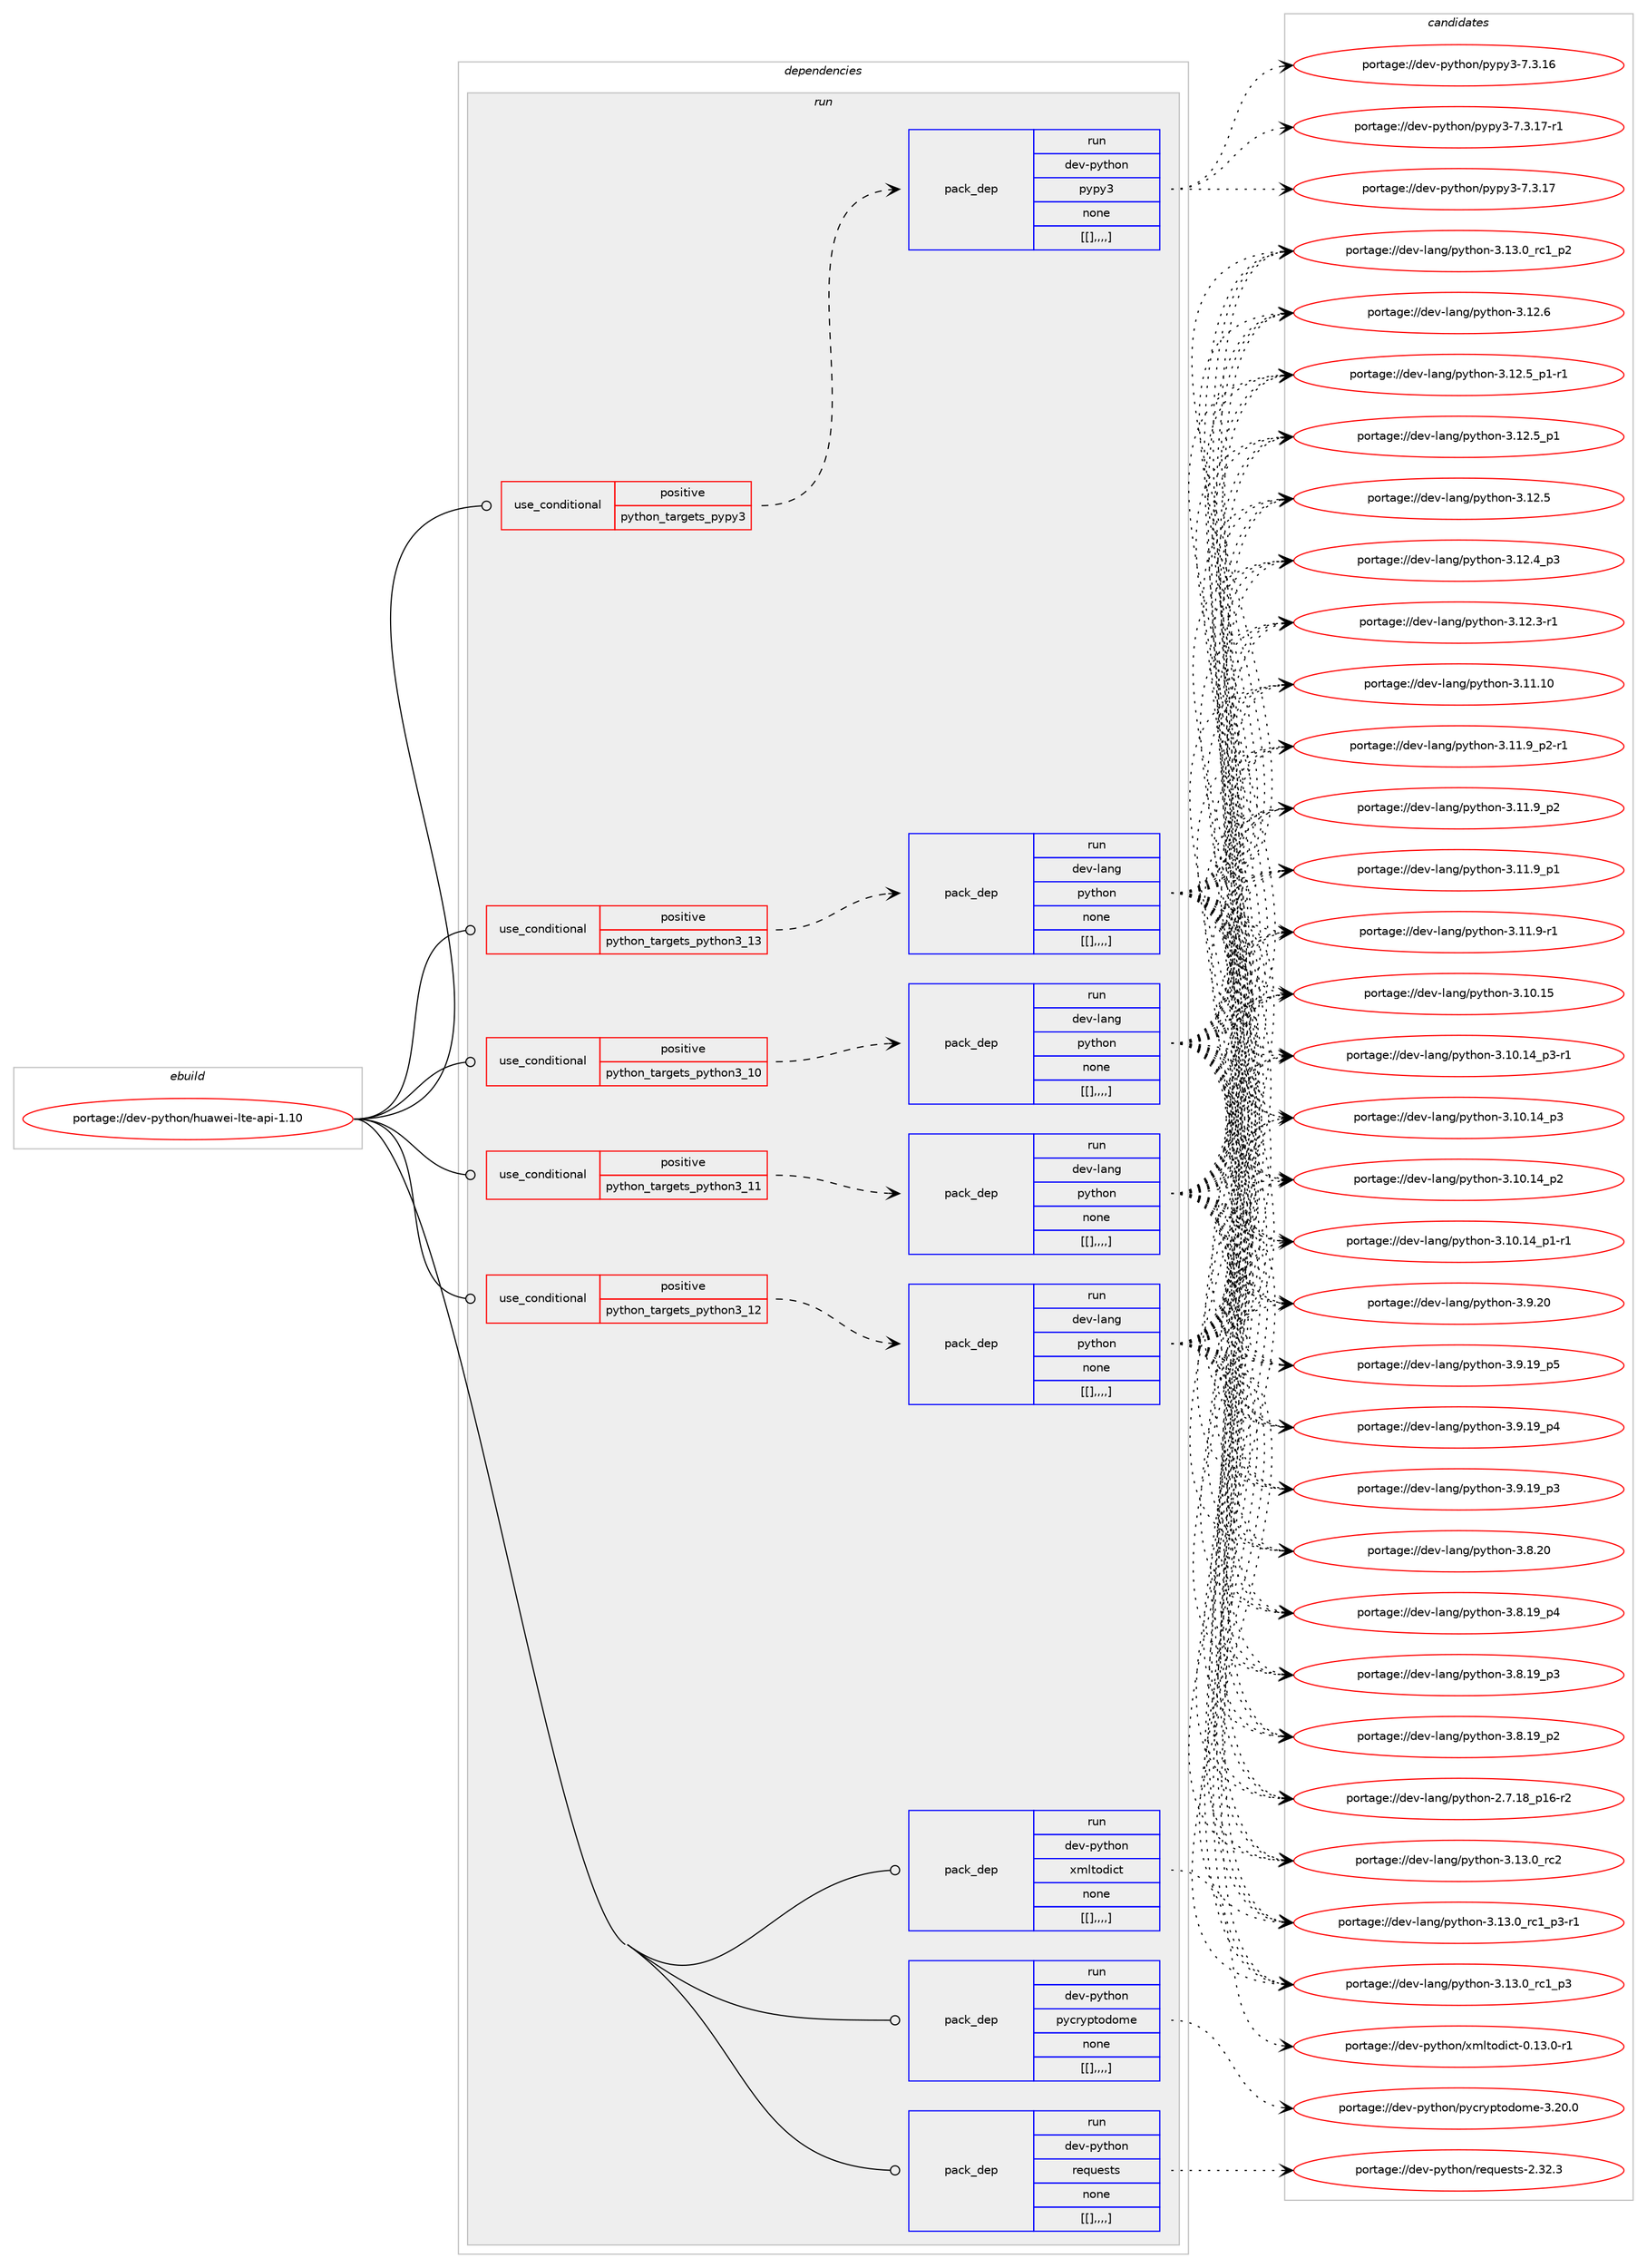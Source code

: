 digraph prolog {

# *************
# Graph options
# *************

newrank=true;
concentrate=true;
compound=true;
graph [rankdir=LR,fontname=Helvetica,fontsize=10,ranksep=1.5];#, ranksep=2.5, nodesep=0.2];
edge  [arrowhead=vee];
node  [fontname=Helvetica,fontsize=10];

# **********
# The ebuild
# **********

subgraph cluster_leftcol {
color=gray;
label=<<i>ebuild</i>>;
id [label="portage://dev-python/huawei-lte-api-1.10", color=red, width=4, href="../dev-python/huawei-lte-api-1.10.svg"];
}

# ****************
# The dependencies
# ****************

subgraph cluster_midcol {
color=gray;
label=<<i>dependencies</i>>;
subgraph cluster_compile {
fillcolor="#eeeeee";
style=filled;
label=<<i>compile</i>>;
}
subgraph cluster_compileandrun {
fillcolor="#eeeeee";
style=filled;
label=<<i>compile and run</i>>;
}
subgraph cluster_run {
fillcolor="#eeeeee";
style=filled;
label=<<i>run</i>>;
subgraph cond33991 {
dependency148788 [label=<<TABLE BORDER="0" CELLBORDER="1" CELLSPACING="0" CELLPADDING="4"><TR><TD ROWSPAN="3" CELLPADDING="10">use_conditional</TD></TR><TR><TD>positive</TD></TR><TR><TD>python_targets_pypy3</TD></TR></TABLE>>, shape=none, color=red];
subgraph pack113579 {
dependency148789 [label=<<TABLE BORDER="0" CELLBORDER="1" CELLSPACING="0" CELLPADDING="4" WIDTH="220"><TR><TD ROWSPAN="6" CELLPADDING="30">pack_dep</TD></TR><TR><TD WIDTH="110">run</TD></TR><TR><TD>dev-python</TD></TR><TR><TD>pypy3</TD></TR><TR><TD>none</TD></TR><TR><TD>[[],,,,]</TD></TR></TABLE>>, shape=none, color=blue];
}
dependency148788:e -> dependency148789:w [weight=20,style="dashed",arrowhead="vee"];
}
id:e -> dependency148788:w [weight=20,style="solid",arrowhead="odot"];
subgraph cond33992 {
dependency148790 [label=<<TABLE BORDER="0" CELLBORDER="1" CELLSPACING="0" CELLPADDING="4"><TR><TD ROWSPAN="3" CELLPADDING="10">use_conditional</TD></TR><TR><TD>positive</TD></TR><TR><TD>python_targets_python3_10</TD></TR></TABLE>>, shape=none, color=red];
subgraph pack113580 {
dependency148791 [label=<<TABLE BORDER="0" CELLBORDER="1" CELLSPACING="0" CELLPADDING="4" WIDTH="220"><TR><TD ROWSPAN="6" CELLPADDING="30">pack_dep</TD></TR><TR><TD WIDTH="110">run</TD></TR><TR><TD>dev-lang</TD></TR><TR><TD>python</TD></TR><TR><TD>none</TD></TR><TR><TD>[[],,,,]</TD></TR></TABLE>>, shape=none, color=blue];
}
dependency148790:e -> dependency148791:w [weight=20,style="dashed",arrowhead="vee"];
}
id:e -> dependency148790:w [weight=20,style="solid",arrowhead="odot"];
subgraph cond33993 {
dependency148792 [label=<<TABLE BORDER="0" CELLBORDER="1" CELLSPACING="0" CELLPADDING="4"><TR><TD ROWSPAN="3" CELLPADDING="10">use_conditional</TD></TR><TR><TD>positive</TD></TR><TR><TD>python_targets_python3_11</TD></TR></TABLE>>, shape=none, color=red];
subgraph pack113581 {
dependency148793 [label=<<TABLE BORDER="0" CELLBORDER="1" CELLSPACING="0" CELLPADDING="4" WIDTH="220"><TR><TD ROWSPAN="6" CELLPADDING="30">pack_dep</TD></TR><TR><TD WIDTH="110">run</TD></TR><TR><TD>dev-lang</TD></TR><TR><TD>python</TD></TR><TR><TD>none</TD></TR><TR><TD>[[],,,,]</TD></TR></TABLE>>, shape=none, color=blue];
}
dependency148792:e -> dependency148793:w [weight=20,style="dashed",arrowhead="vee"];
}
id:e -> dependency148792:w [weight=20,style="solid",arrowhead="odot"];
subgraph cond33994 {
dependency148794 [label=<<TABLE BORDER="0" CELLBORDER="1" CELLSPACING="0" CELLPADDING="4"><TR><TD ROWSPAN="3" CELLPADDING="10">use_conditional</TD></TR><TR><TD>positive</TD></TR><TR><TD>python_targets_python3_12</TD></TR></TABLE>>, shape=none, color=red];
subgraph pack113582 {
dependency148795 [label=<<TABLE BORDER="0" CELLBORDER="1" CELLSPACING="0" CELLPADDING="4" WIDTH="220"><TR><TD ROWSPAN="6" CELLPADDING="30">pack_dep</TD></TR><TR><TD WIDTH="110">run</TD></TR><TR><TD>dev-lang</TD></TR><TR><TD>python</TD></TR><TR><TD>none</TD></TR><TR><TD>[[],,,,]</TD></TR></TABLE>>, shape=none, color=blue];
}
dependency148794:e -> dependency148795:w [weight=20,style="dashed",arrowhead="vee"];
}
id:e -> dependency148794:w [weight=20,style="solid",arrowhead="odot"];
subgraph cond33995 {
dependency148796 [label=<<TABLE BORDER="0" CELLBORDER="1" CELLSPACING="0" CELLPADDING="4"><TR><TD ROWSPAN="3" CELLPADDING="10">use_conditional</TD></TR><TR><TD>positive</TD></TR><TR><TD>python_targets_python3_13</TD></TR></TABLE>>, shape=none, color=red];
subgraph pack113583 {
dependency148797 [label=<<TABLE BORDER="0" CELLBORDER="1" CELLSPACING="0" CELLPADDING="4" WIDTH="220"><TR><TD ROWSPAN="6" CELLPADDING="30">pack_dep</TD></TR><TR><TD WIDTH="110">run</TD></TR><TR><TD>dev-lang</TD></TR><TR><TD>python</TD></TR><TR><TD>none</TD></TR><TR><TD>[[],,,,]</TD></TR></TABLE>>, shape=none, color=blue];
}
dependency148796:e -> dependency148797:w [weight=20,style="dashed",arrowhead="vee"];
}
id:e -> dependency148796:w [weight=20,style="solid",arrowhead="odot"];
subgraph pack113584 {
dependency148798 [label=<<TABLE BORDER="0" CELLBORDER="1" CELLSPACING="0" CELLPADDING="4" WIDTH="220"><TR><TD ROWSPAN="6" CELLPADDING="30">pack_dep</TD></TR><TR><TD WIDTH="110">run</TD></TR><TR><TD>dev-python</TD></TR><TR><TD>pycryptodome</TD></TR><TR><TD>none</TD></TR><TR><TD>[[],,,,]</TD></TR></TABLE>>, shape=none, color=blue];
}
id:e -> dependency148798:w [weight=20,style="solid",arrowhead="odot"];
subgraph pack113585 {
dependency148799 [label=<<TABLE BORDER="0" CELLBORDER="1" CELLSPACING="0" CELLPADDING="4" WIDTH="220"><TR><TD ROWSPAN="6" CELLPADDING="30">pack_dep</TD></TR><TR><TD WIDTH="110">run</TD></TR><TR><TD>dev-python</TD></TR><TR><TD>requests</TD></TR><TR><TD>none</TD></TR><TR><TD>[[],,,,]</TD></TR></TABLE>>, shape=none, color=blue];
}
id:e -> dependency148799:w [weight=20,style="solid",arrowhead="odot"];
subgraph pack113586 {
dependency148800 [label=<<TABLE BORDER="0" CELLBORDER="1" CELLSPACING="0" CELLPADDING="4" WIDTH="220"><TR><TD ROWSPAN="6" CELLPADDING="30">pack_dep</TD></TR><TR><TD WIDTH="110">run</TD></TR><TR><TD>dev-python</TD></TR><TR><TD>xmltodict</TD></TR><TR><TD>none</TD></TR><TR><TD>[[],,,,]</TD></TR></TABLE>>, shape=none, color=blue];
}
id:e -> dependency148800:w [weight=20,style="solid",arrowhead="odot"];
}
}

# **************
# The candidates
# **************

subgraph cluster_choices {
rank=same;
color=gray;
label=<<i>candidates</i>>;

subgraph choice113579 {
color=black;
nodesep=1;
choice100101118451121211161041111104711212111212151455546514649554511449 [label="portage://dev-python/pypy3-7.3.17-r1", color=red, width=4,href="../dev-python/pypy3-7.3.17-r1.svg"];
choice10010111845112121116104111110471121211121215145554651464955 [label="portage://dev-python/pypy3-7.3.17", color=red, width=4,href="../dev-python/pypy3-7.3.17.svg"];
choice10010111845112121116104111110471121211121215145554651464954 [label="portage://dev-python/pypy3-7.3.16", color=red, width=4,href="../dev-python/pypy3-7.3.16.svg"];
dependency148789:e -> choice100101118451121211161041111104711212111212151455546514649554511449:w [style=dotted,weight="100"];
dependency148789:e -> choice10010111845112121116104111110471121211121215145554651464955:w [style=dotted,weight="100"];
dependency148789:e -> choice10010111845112121116104111110471121211121215145554651464954:w [style=dotted,weight="100"];
}
subgraph choice113580 {
color=black;
nodesep=1;
choice10010111845108971101034711212111610411111045514649514648951149950 [label="portage://dev-lang/python-3.13.0_rc2", color=red, width=4,href="../dev-lang/python-3.13.0_rc2.svg"];
choice1001011184510897110103471121211161041111104551464951464895114994995112514511449 [label="portage://dev-lang/python-3.13.0_rc1_p3-r1", color=red, width=4,href="../dev-lang/python-3.13.0_rc1_p3-r1.svg"];
choice100101118451089711010347112121116104111110455146495146489511499499511251 [label="portage://dev-lang/python-3.13.0_rc1_p3", color=red, width=4,href="../dev-lang/python-3.13.0_rc1_p3.svg"];
choice100101118451089711010347112121116104111110455146495146489511499499511250 [label="portage://dev-lang/python-3.13.0_rc1_p2", color=red, width=4,href="../dev-lang/python-3.13.0_rc1_p2.svg"];
choice10010111845108971101034711212111610411111045514649504654 [label="portage://dev-lang/python-3.12.6", color=red, width=4,href="../dev-lang/python-3.12.6.svg"];
choice1001011184510897110103471121211161041111104551464950465395112494511449 [label="portage://dev-lang/python-3.12.5_p1-r1", color=red, width=4,href="../dev-lang/python-3.12.5_p1-r1.svg"];
choice100101118451089711010347112121116104111110455146495046539511249 [label="portage://dev-lang/python-3.12.5_p1", color=red, width=4,href="../dev-lang/python-3.12.5_p1.svg"];
choice10010111845108971101034711212111610411111045514649504653 [label="portage://dev-lang/python-3.12.5", color=red, width=4,href="../dev-lang/python-3.12.5.svg"];
choice100101118451089711010347112121116104111110455146495046529511251 [label="portage://dev-lang/python-3.12.4_p3", color=red, width=4,href="../dev-lang/python-3.12.4_p3.svg"];
choice100101118451089711010347112121116104111110455146495046514511449 [label="portage://dev-lang/python-3.12.3-r1", color=red, width=4,href="../dev-lang/python-3.12.3-r1.svg"];
choice1001011184510897110103471121211161041111104551464949464948 [label="portage://dev-lang/python-3.11.10", color=red, width=4,href="../dev-lang/python-3.11.10.svg"];
choice1001011184510897110103471121211161041111104551464949465795112504511449 [label="portage://dev-lang/python-3.11.9_p2-r1", color=red, width=4,href="../dev-lang/python-3.11.9_p2-r1.svg"];
choice100101118451089711010347112121116104111110455146494946579511250 [label="portage://dev-lang/python-3.11.9_p2", color=red, width=4,href="../dev-lang/python-3.11.9_p2.svg"];
choice100101118451089711010347112121116104111110455146494946579511249 [label="portage://dev-lang/python-3.11.9_p1", color=red, width=4,href="../dev-lang/python-3.11.9_p1.svg"];
choice100101118451089711010347112121116104111110455146494946574511449 [label="portage://dev-lang/python-3.11.9-r1", color=red, width=4,href="../dev-lang/python-3.11.9-r1.svg"];
choice1001011184510897110103471121211161041111104551464948464953 [label="portage://dev-lang/python-3.10.15", color=red, width=4,href="../dev-lang/python-3.10.15.svg"];
choice100101118451089711010347112121116104111110455146494846495295112514511449 [label="portage://dev-lang/python-3.10.14_p3-r1", color=red, width=4,href="../dev-lang/python-3.10.14_p3-r1.svg"];
choice10010111845108971101034711212111610411111045514649484649529511251 [label="portage://dev-lang/python-3.10.14_p3", color=red, width=4,href="../dev-lang/python-3.10.14_p3.svg"];
choice10010111845108971101034711212111610411111045514649484649529511250 [label="portage://dev-lang/python-3.10.14_p2", color=red, width=4,href="../dev-lang/python-3.10.14_p2.svg"];
choice100101118451089711010347112121116104111110455146494846495295112494511449 [label="portage://dev-lang/python-3.10.14_p1-r1", color=red, width=4,href="../dev-lang/python-3.10.14_p1-r1.svg"];
choice10010111845108971101034711212111610411111045514657465048 [label="portage://dev-lang/python-3.9.20", color=red, width=4,href="../dev-lang/python-3.9.20.svg"];
choice100101118451089711010347112121116104111110455146574649579511253 [label="portage://dev-lang/python-3.9.19_p5", color=red, width=4,href="../dev-lang/python-3.9.19_p5.svg"];
choice100101118451089711010347112121116104111110455146574649579511252 [label="portage://dev-lang/python-3.9.19_p4", color=red, width=4,href="../dev-lang/python-3.9.19_p4.svg"];
choice100101118451089711010347112121116104111110455146574649579511251 [label="portage://dev-lang/python-3.9.19_p3", color=red, width=4,href="../dev-lang/python-3.9.19_p3.svg"];
choice10010111845108971101034711212111610411111045514656465048 [label="portage://dev-lang/python-3.8.20", color=red, width=4,href="../dev-lang/python-3.8.20.svg"];
choice100101118451089711010347112121116104111110455146564649579511252 [label="portage://dev-lang/python-3.8.19_p4", color=red, width=4,href="../dev-lang/python-3.8.19_p4.svg"];
choice100101118451089711010347112121116104111110455146564649579511251 [label="portage://dev-lang/python-3.8.19_p3", color=red, width=4,href="../dev-lang/python-3.8.19_p3.svg"];
choice100101118451089711010347112121116104111110455146564649579511250 [label="portage://dev-lang/python-3.8.19_p2", color=red, width=4,href="../dev-lang/python-3.8.19_p2.svg"];
choice100101118451089711010347112121116104111110455046554649569511249544511450 [label="portage://dev-lang/python-2.7.18_p16-r2", color=red, width=4,href="../dev-lang/python-2.7.18_p16-r2.svg"];
dependency148791:e -> choice10010111845108971101034711212111610411111045514649514648951149950:w [style=dotted,weight="100"];
dependency148791:e -> choice1001011184510897110103471121211161041111104551464951464895114994995112514511449:w [style=dotted,weight="100"];
dependency148791:e -> choice100101118451089711010347112121116104111110455146495146489511499499511251:w [style=dotted,weight="100"];
dependency148791:e -> choice100101118451089711010347112121116104111110455146495146489511499499511250:w [style=dotted,weight="100"];
dependency148791:e -> choice10010111845108971101034711212111610411111045514649504654:w [style=dotted,weight="100"];
dependency148791:e -> choice1001011184510897110103471121211161041111104551464950465395112494511449:w [style=dotted,weight="100"];
dependency148791:e -> choice100101118451089711010347112121116104111110455146495046539511249:w [style=dotted,weight="100"];
dependency148791:e -> choice10010111845108971101034711212111610411111045514649504653:w [style=dotted,weight="100"];
dependency148791:e -> choice100101118451089711010347112121116104111110455146495046529511251:w [style=dotted,weight="100"];
dependency148791:e -> choice100101118451089711010347112121116104111110455146495046514511449:w [style=dotted,weight="100"];
dependency148791:e -> choice1001011184510897110103471121211161041111104551464949464948:w [style=dotted,weight="100"];
dependency148791:e -> choice1001011184510897110103471121211161041111104551464949465795112504511449:w [style=dotted,weight="100"];
dependency148791:e -> choice100101118451089711010347112121116104111110455146494946579511250:w [style=dotted,weight="100"];
dependency148791:e -> choice100101118451089711010347112121116104111110455146494946579511249:w [style=dotted,weight="100"];
dependency148791:e -> choice100101118451089711010347112121116104111110455146494946574511449:w [style=dotted,weight="100"];
dependency148791:e -> choice1001011184510897110103471121211161041111104551464948464953:w [style=dotted,weight="100"];
dependency148791:e -> choice100101118451089711010347112121116104111110455146494846495295112514511449:w [style=dotted,weight="100"];
dependency148791:e -> choice10010111845108971101034711212111610411111045514649484649529511251:w [style=dotted,weight="100"];
dependency148791:e -> choice10010111845108971101034711212111610411111045514649484649529511250:w [style=dotted,weight="100"];
dependency148791:e -> choice100101118451089711010347112121116104111110455146494846495295112494511449:w [style=dotted,weight="100"];
dependency148791:e -> choice10010111845108971101034711212111610411111045514657465048:w [style=dotted,weight="100"];
dependency148791:e -> choice100101118451089711010347112121116104111110455146574649579511253:w [style=dotted,weight="100"];
dependency148791:e -> choice100101118451089711010347112121116104111110455146574649579511252:w [style=dotted,weight="100"];
dependency148791:e -> choice100101118451089711010347112121116104111110455146574649579511251:w [style=dotted,weight="100"];
dependency148791:e -> choice10010111845108971101034711212111610411111045514656465048:w [style=dotted,weight="100"];
dependency148791:e -> choice100101118451089711010347112121116104111110455146564649579511252:w [style=dotted,weight="100"];
dependency148791:e -> choice100101118451089711010347112121116104111110455146564649579511251:w [style=dotted,weight="100"];
dependency148791:e -> choice100101118451089711010347112121116104111110455146564649579511250:w [style=dotted,weight="100"];
dependency148791:e -> choice100101118451089711010347112121116104111110455046554649569511249544511450:w [style=dotted,weight="100"];
}
subgraph choice113581 {
color=black;
nodesep=1;
choice10010111845108971101034711212111610411111045514649514648951149950 [label="portage://dev-lang/python-3.13.0_rc2", color=red, width=4,href="../dev-lang/python-3.13.0_rc2.svg"];
choice1001011184510897110103471121211161041111104551464951464895114994995112514511449 [label="portage://dev-lang/python-3.13.0_rc1_p3-r1", color=red, width=4,href="../dev-lang/python-3.13.0_rc1_p3-r1.svg"];
choice100101118451089711010347112121116104111110455146495146489511499499511251 [label="portage://dev-lang/python-3.13.0_rc1_p3", color=red, width=4,href="../dev-lang/python-3.13.0_rc1_p3.svg"];
choice100101118451089711010347112121116104111110455146495146489511499499511250 [label="portage://dev-lang/python-3.13.0_rc1_p2", color=red, width=4,href="../dev-lang/python-3.13.0_rc1_p2.svg"];
choice10010111845108971101034711212111610411111045514649504654 [label="portage://dev-lang/python-3.12.6", color=red, width=4,href="../dev-lang/python-3.12.6.svg"];
choice1001011184510897110103471121211161041111104551464950465395112494511449 [label="portage://dev-lang/python-3.12.5_p1-r1", color=red, width=4,href="../dev-lang/python-3.12.5_p1-r1.svg"];
choice100101118451089711010347112121116104111110455146495046539511249 [label="portage://dev-lang/python-3.12.5_p1", color=red, width=4,href="../dev-lang/python-3.12.5_p1.svg"];
choice10010111845108971101034711212111610411111045514649504653 [label="portage://dev-lang/python-3.12.5", color=red, width=4,href="../dev-lang/python-3.12.5.svg"];
choice100101118451089711010347112121116104111110455146495046529511251 [label="portage://dev-lang/python-3.12.4_p3", color=red, width=4,href="../dev-lang/python-3.12.4_p3.svg"];
choice100101118451089711010347112121116104111110455146495046514511449 [label="portage://dev-lang/python-3.12.3-r1", color=red, width=4,href="../dev-lang/python-3.12.3-r1.svg"];
choice1001011184510897110103471121211161041111104551464949464948 [label="portage://dev-lang/python-3.11.10", color=red, width=4,href="../dev-lang/python-3.11.10.svg"];
choice1001011184510897110103471121211161041111104551464949465795112504511449 [label="portage://dev-lang/python-3.11.9_p2-r1", color=red, width=4,href="../dev-lang/python-3.11.9_p2-r1.svg"];
choice100101118451089711010347112121116104111110455146494946579511250 [label="portage://dev-lang/python-3.11.9_p2", color=red, width=4,href="../dev-lang/python-3.11.9_p2.svg"];
choice100101118451089711010347112121116104111110455146494946579511249 [label="portage://dev-lang/python-3.11.9_p1", color=red, width=4,href="../dev-lang/python-3.11.9_p1.svg"];
choice100101118451089711010347112121116104111110455146494946574511449 [label="portage://dev-lang/python-3.11.9-r1", color=red, width=4,href="../dev-lang/python-3.11.9-r1.svg"];
choice1001011184510897110103471121211161041111104551464948464953 [label="portage://dev-lang/python-3.10.15", color=red, width=4,href="../dev-lang/python-3.10.15.svg"];
choice100101118451089711010347112121116104111110455146494846495295112514511449 [label="portage://dev-lang/python-3.10.14_p3-r1", color=red, width=4,href="../dev-lang/python-3.10.14_p3-r1.svg"];
choice10010111845108971101034711212111610411111045514649484649529511251 [label="portage://dev-lang/python-3.10.14_p3", color=red, width=4,href="../dev-lang/python-3.10.14_p3.svg"];
choice10010111845108971101034711212111610411111045514649484649529511250 [label="portage://dev-lang/python-3.10.14_p2", color=red, width=4,href="../dev-lang/python-3.10.14_p2.svg"];
choice100101118451089711010347112121116104111110455146494846495295112494511449 [label="portage://dev-lang/python-3.10.14_p1-r1", color=red, width=4,href="../dev-lang/python-3.10.14_p1-r1.svg"];
choice10010111845108971101034711212111610411111045514657465048 [label="portage://dev-lang/python-3.9.20", color=red, width=4,href="../dev-lang/python-3.9.20.svg"];
choice100101118451089711010347112121116104111110455146574649579511253 [label="portage://dev-lang/python-3.9.19_p5", color=red, width=4,href="../dev-lang/python-3.9.19_p5.svg"];
choice100101118451089711010347112121116104111110455146574649579511252 [label="portage://dev-lang/python-3.9.19_p4", color=red, width=4,href="../dev-lang/python-3.9.19_p4.svg"];
choice100101118451089711010347112121116104111110455146574649579511251 [label="portage://dev-lang/python-3.9.19_p3", color=red, width=4,href="../dev-lang/python-3.9.19_p3.svg"];
choice10010111845108971101034711212111610411111045514656465048 [label="portage://dev-lang/python-3.8.20", color=red, width=4,href="../dev-lang/python-3.8.20.svg"];
choice100101118451089711010347112121116104111110455146564649579511252 [label="portage://dev-lang/python-3.8.19_p4", color=red, width=4,href="../dev-lang/python-3.8.19_p4.svg"];
choice100101118451089711010347112121116104111110455146564649579511251 [label="portage://dev-lang/python-3.8.19_p3", color=red, width=4,href="../dev-lang/python-3.8.19_p3.svg"];
choice100101118451089711010347112121116104111110455146564649579511250 [label="portage://dev-lang/python-3.8.19_p2", color=red, width=4,href="../dev-lang/python-3.8.19_p2.svg"];
choice100101118451089711010347112121116104111110455046554649569511249544511450 [label="portage://dev-lang/python-2.7.18_p16-r2", color=red, width=4,href="../dev-lang/python-2.7.18_p16-r2.svg"];
dependency148793:e -> choice10010111845108971101034711212111610411111045514649514648951149950:w [style=dotted,weight="100"];
dependency148793:e -> choice1001011184510897110103471121211161041111104551464951464895114994995112514511449:w [style=dotted,weight="100"];
dependency148793:e -> choice100101118451089711010347112121116104111110455146495146489511499499511251:w [style=dotted,weight="100"];
dependency148793:e -> choice100101118451089711010347112121116104111110455146495146489511499499511250:w [style=dotted,weight="100"];
dependency148793:e -> choice10010111845108971101034711212111610411111045514649504654:w [style=dotted,weight="100"];
dependency148793:e -> choice1001011184510897110103471121211161041111104551464950465395112494511449:w [style=dotted,weight="100"];
dependency148793:e -> choice100101118451089711010347112121116104111110455146495046539511249:w [style=dotted,weight="100"];
dependency148793:e -> choice10010111845108971101034711212111610411111045514649504653:w [style=dotted,weight="100"];
dependency148793:e -> choice100101118451089711010347112121116104111110455146495046529511251:w [style=dotted,weight="100"];
dependency148793:e -> choice100101118451089711010347112121116104111110455146495046514511449:w [style=dotted,weight="100"];
dependency148793:e -> choice1001011184510897110103471121211161041111104551464949464948:w [style=dotted,weight="100"];
dependency148793:e -> choice1001011184510897110103471121211161041111104551464949465795112504511449:w [style=dotted,weight="100"];
dependency148793:e -> choice100101118451089711010347112121116104111110455146494946579511250:w [style=dotted,weight="100"];
dependency148793:e -> choice100101118451089711010347112121116104111110455146494946579511249:w [style=dotted,weight="100"];
dependency148793:e -> choice100101118451089711010347112121116104111110455146494946574511449:w [style=dotted,weight="100"];
dependency148793:e -> choice1001011184510897110103471121211161041111104551464948464953:w [style=dotted,weight="100"];
dependency148793:e -> choice100101118451089711010347112121116104111110455146494846495295112514511449:w [style=dotted,weight="100"];
dependency148793:e -> choice10010111845108971101034711212111610411111045514649484649529511251:w [style=dotted,weight="100"];
dependency148793:e -> choice10010111845108971101034711212111610411111045514649484649529511250:w [style=dotted,weight="100"];
dependency148793:e -> choice100101118451089711010347112121116104111110455146494846495295112494511449:w [style=dotted,weight="100"];
dependency148793:e -> choice10010111845108971101034711212111610411111045514657465048:w [style=dotted,weight="100"];
dependency148793:e -> choice100101118451089711010347112121116104111110455146574649579511253:w [style=dotted,weight="100"];
dependency148793:e -> choice100101118451089711010347112121116104111110455146574649579511252:w [style=dotted,weight="100"];
dependency148793:e -> choice100101118451089711010347112121116104111110455146574649579511251:w [style=dotted,weight="100"];
dependency148793:e -> choice10010111845108971101034711212111610411111045514656465048:w [style=dotted,weight="100"];
dependency148793:e -> choice100101118451089711010347112121116104111110455146564649579511252:w [style=dotted,weight="100"];
dependency148793:e -> choice100101118451089711010347112121116104111110455146564649579511251:w [style=dotted,weight="100"];
dependency148793:e -> choice100101118451089711010347112121116104111110455146564649579511250:w [style=dotted,weight="100"];
dependency148793:e -> choice100101118451089711010347112121116104111110455046554649569511249544511450:w [style=dotted,weight="100"];
}
subgraph choice113582 {
color=black;
nodesep=1;
choice10010111845108971101034711212111610411111045514649514648951149950 [label="portage://dev-lang/python-3.13.0_rc2", color=red, width=4,href="../dev-lang/python-3.13.0_rc2.svg"];
choice1001011184510897110103471121211161041111104551464951464895114994995112514511449 [label="portage://dev-lang/python-3.13.0_rc1_p3-r1", color=red, width=4,href="../dev-lang/python-3.13.0_rc1_p3-r1.svg"];
choice100101118451089711010347112121116104111110455146495146489511499499511251 [label="portage://dev-lang/python-3.13.0_rc1_p3", color=red, width=4,href="../dev-lang/python-3.13.0_rc1_p3.svg"];
choice100101118451089711010347112121116104111110455146495146489511499499511250 [label="portage://dev-lang/python-3.13.0_rc1_p2", color=red, width=4,href="../dev-lang/python-3.13.0_rc1_p2.svg"];
choice10010111845108971101034711212111610411111045514649504654 [label="portage://dev-lang/python-3.12.6", color=red, width=4,href="../dev-lang/python-3.12.6.svg"];
choice1001011184510897110103471121211161041111104551464950465395112494511449 [label="portage://dev-lang/python-3.12.5_p1-r1", color=red, width=4,href="../dev-lang/python-3.12.5_p1-r1.svg"];
choice100101118451089711010347112121116104111110455146495046539511249 [label="portage://dev-lang/python-3.12.5_p1", color=red, width=4,href="../dev-lang/python-3.12.5_p1.svg"];
choice10010111845108971101034711212111610411111045514649504653 [label="portage://dev-lang/python-3.12.5", color=red, width=4,href="../dev-lang/python-3.12.5.svg"];
choice100101118451089711010347112121116104111110455146495046529511251 [label="portage://dev-lang/python-3.12.4_p3", color=red, width=4,href="../dev-lang/python-3.12.4_p3.svg"];
choice100101118451089711010347112121116104111110455146495046514511449 [label="portage://dev-lang/python-3.12.3-r1", color=red, width=4,href="../dev-lang/python-3.12.3-r1.svg"];
choice1001011184510897110103471121211161041111104551464949464948 [label="portage://dev-lang/python-3.11.10", color=red, width=4,href="../dev-lang/python-3.11.10.svg"];
choice1001011184510897110103471121211161041111104551464949465795112504511449 [label="portage://dev-lang/python-3.11.9_p2-r1", color=red, width=4,href="../dev-lang/python-3.11.9_p2-r1.svg"];
choice100101118451089711010347112121116104111110455146494946579511250 [label="portage://dev-lang/python-3.11.9_p2", color=red, width=4,href="../dev-lang/python-3.11.9_p2.svg"];
choice100101118451089711010347112121116104111110455146494946579511249 [label="portage://dev-lang/python-3.11.9_p1", color=red, width=4,href="../dev-lang/python-3.11.9_p1.svg"];
choice100101118451089711010347112121116104111110455146494946574511449 [label="portage://dev-lang/python-3.11.9-r1", color=red, width=4,href="../dev-lang/python-3.11.9-r1.svg"];
choice1001011184510897110103471121211161041111104551464948464953 [label="portage://dev-lang/python-3.10.15", color=red, width=4,href="../dev-lang/python-3.10.15.svg"];
choice100101118451089711010347112121116104111110455146494846495295112514511449 [label="portage://dev-lang/python-3.10.14_p3-r1", color=red, width=4,href="../dev-lang/python-3.10.14_p3-r1.svg"];
choice10010111845108971101034711212111610411111045514649484649529511251 [label="portage://dev-lang/python-3.10.14_p3", color=red, width=4,href="../dev-lang/python-3.10.14_p3.svg"];
choice10010111845108971101034711212111610411111045514649484649529511250 [label="portage://dev-lang/python-3.10.14_p2", color=red, width=4,href="../dev-lang/python-3.10.14_p2.svg"];
choice100101118451089711010347112121116104111110455146494846495295112494511449 [label="portage://dev-lang/python-3.10.14_p1-r1", color=red, width=4,href="../dev-lang/python-3.10.14_p1-r1.svg"];
choice10010111845108971101034711212111610411111045514657465048 [label="portage://dev-lang/python-3.9.20", color=red, width=4,href="../dev-lang/python-3.9.20.svg"];
choice100101118451089711010347112121116104111110455146574649579511253 [label="portage://dev-lang/python-3.9.19_p5", color=red, width=4,href="../dev-lang/python-3.9.19_p5.svg"];
choice100101118451089711010347112121116104111110455146574649579511252 [label="portage://dev-lang/python-3.9.19_p4", color=red, width=4,href="../dev-lang/python-3.9.19_p4.svg"];
choice100101118451089711010347112121116104111110455146574649579511251 [label="portage://dev-lang/python-3.9.19_p3", color=red, width=4,href="../dev-lang/python-3.9.19_p3.svg"];
choice10010111845108971101034711212111610411111045514656465048 [label="portage://dev-lang/python-3.8.20", color=red, width=4,href="../dev-lang/python-3.8.20.svg"];
choice100101118451089711010347112121116104111110455146564649579511252 [label="portage://dev-lang/python-3.8.19_p4", color=red, width=4,href="../dev-lang/python-3.8.19_p4.svg"];
choice100101118451089711010347112121116104111110455146564649579511251 [label="portage://dev-lang/python-3.8.19_p3", color=red, width=4,href="../dev-lang/python-3.8.19_p3.svg"];
choice100101118451089711010347112121116104111110455146564649579511250 [label="portage://dev-lang/python-3.8.19_p2", color=red, width=4,href="../dev-lang/python-3.8.19_p2.svg"];
choice100101118451089711010347112121116104111110455046554649569511249544511450 [label="portage://dev-lang/python-2.7.18_p16-r2", color=red, width=4,href="../dev-lang/python-2.7.18_p16-r2.svg"];
dependency148795:e -> choice10010111845108971101034711212111610411111045514649514648951149950:w [style=dotted,weight="100"];
dependency148795:e -> choice1001011184510897110103471121211161041111104551464951464895114994995112514511449:w [style=dotted,weight="100"];
dependency148795:e -> choice100101118451089711010347112121116104111110455146495146489511499499511251:w [style=dotted,weight="100"];
dependency148795:e -> choice100101118451089711010347112121116104111110455146495146489511499499511250:w [style=dotted,weight="100"];
dependency148795:e -> choice10010111845108971101034711212111610411111045514649504654:w [style=dotted,weight="100"];
dependency148795:e -> choice1001011184510897110103471121211161041111104551464950465395112494511449:w [style=dotted,weight="100"];
dependency148795:e -> choice100101118451089711010347112121116104111110455146495046539511249:w [style=dotted,weight="100"];
dependency148795:e -> choice10010111845108971101034711212111610411111045514649504653:w [style=dotted,weight="100"];
dependency148795:e -> choice100101118451089711010347112121116104111110455146495046529511251:w [style=dotted,weight="100"];
dependency148795:e -> choice100101118451089711010347112121116104111110455146495046514511449:w [style=dotted,weight="100"];
dependency148795:e -> choice1001011184510897110103471121211161041111104551464949464948:w [style=dotted,weight="100"];
dependency148795:e -> choice1001011184510897110103471121211161041111104551464949465795112504511449:w [style=dotted,weight="100"];
dependency148795:e -> choice100101118451089711010347112121116104111110455146494946579511250:w [style=dotted,weight="100"];
dependency148795:e -> choice100101118451089711010347112121116104111110455146494946579511249:w [style=dotted,weight="100"];
dependency148795:e -> choice100101118451089711010347112121116104111110455146494946574511449:w [style=dotted,weight="100"];
dependency148795:e -> choice1001011184510897110103471121211161041111104551464948464953:w [style=dotted,weight="100"];
dependency148795:e -> choice100101118451089711010347112121116104111110455146494846495295112514511449:w [style=dotted,weight="100"];
dependency148795:e -> choice10010111845108971101034711212111610411111045514649484649529511251:w [style=dotted,weight="100"];
dependency148795:e -> choice10010111845108971101034711212111610411111045514649484649529511250:w [style=dotted,weight="100"];
dependency148795:e -> choice100101118451089711010347112121116104111110455146494846495295112494511449:w [style=dotted,weight="100"];
dependency148795:e -> choice10010111845108971101034711212111610411111045514657465048:w [style=dotted,weight="100"];
dependency148795:e -> choice100101118451089711010347112121116104111110455146574649579511253:w [style=dotted,weight="100"];
dependency148795:e -> choice100101118451089711010347112121116104111110455146574649579511252:w [style=dotted,weight="100"];
dependency148795:e -> choice100101118451089711010347112121116104111110455146574649579511251:w [style=dotted,weight="100"];
dependency148795:e -> choice10010111845108971101034711212111610411111045514656465048:w [style=dotted,weight="100"];
dependency148795:e -> choice100101118451089711010347112121116104111110455146564649579511252:w [style=dotted,weight="100"];
dependency148795:e -> choice100101118451089711010347112121116104111110455146564649579511251:w [style=dotted,weight="100"];
dependency148795:e -> choice100101118451089711010347112121116104111110455146564649579511250:w [style=dotted,weight="100"];
dependency148795:e -> choice100101118451089711010347112121116104111110455046554649569511249544511450:w [style=dotted,weight="100"];
}
subgraph choice113583 {
color=black;
nodesep=1;
choice10010111845108971101034711212111610411111045514649514648951149950 [label="portage://dev-lang/python-3.13.0_rc2", color=red, width=4,href="../dev-lang/python-3.13.0_rc2.svg"];
choice1001011184510897110103471121211161041111104551464951464895114994995112514511449 [label="portage://dev-lang/python-3.13.0_rc1_p3-r1", color=red, width=4,href="../dev-lang/python-3.13.0_rc1_p3-r1.svg"];
choice100101118451089711010347112121116104111110455146495146489511499499511251 [label="portage://dev-lang/python-3.13.0_rc1_p3", color=red, width=4,href="../dev-lang/python-3.13.0_rc1_p3.svg"];
choice100101118451089711010347112121116104111110455146495146489511499499511250 [label="portage://dev-lang/python-3.13.0_rc1_p2", color=red, width=4,href="../dev-lang/python-3.13.0_rc1_p2.svg"];
choice10010111845108971101034711212111610411111045514649504654 [label="portage://dev-lang/python-3.12.6", color=red, width=4,href="../dev-lang/python-3.12.6.svg"];
choice1001011184510897110103471121211161041111104551464950465395112494511449 [label="portage://dev-lang/python-3.12.5_p1-r1", color=red, width=4,href="../dev-lang/python-3.12.5_p1-r1.svg"];
choice100101118451089711010347112121116104111110455146495046539511249 [label="portage://dev-lang/python-3.12.5_p1", color=red, width=4,href="../dev-lang/python-3.12.5_p1.svg"];
choice10010111845108971101034711212111610411111045514649504653 [label="portage://dev-lang/python-3.12.5", color=red, width=4,href="../dev-lang/python-3.12.5.svg"];
choice100101118451089711010347112121116104111110455146495046529511251 [label="portage://dev-lang/python-3.12.4_p3", color=red, width=4,href="../dev-lang/python-3.12.4_p3.svg"];
choice100101118451089711010347112121116104111110455146495046514511449 [label="portage://dev-lang/python-3.12.3-r1", color=red, width=4,href="../dev-lang/python-3.12.3-r1.svg"];
choice1001011184510897110103471121211161041111104551464949464948 [label="portage://dev-lang/python-3.11.10", color=red, width=4,href="../dev-lang/python-3.11.10.svg"];
choice1001011184510897110103471121211161041111104551464949465795112504511449 [label="portage://dev-lang/python-3.11.9_p2-r1", color=red, width=4,href="../dev-lang/python-3.11.9_p2-r1.svg"];
choice100101118451089711010347112121116104111110455146494946579511250 [label="portage://dev-lang/python-3.11.9_p2", color=red, width=4,href="../dev-lang/python-3.11.9_p2.svg"];
choice100101118451089711010347112121116104111110455146494946579511249 [label="portage://dev-lang/python-3.11.9_p1", color=red, width=4,href="../dev-lang/python-3.11.9_p1.svg"];
choice100101118451089711010347112121116104111110455146494946574511449 [label="portage://dev-lang/python-3.11.9-r1", color=red, width=4,href="../dev-lang/python-3.11.9-r1.svg"];
choice1001011184510897110103471121211161041111104551464948464953 [label="portage://dev-lang/python-3.10.15", color=red, width=4,href="../dev-lang/python-3.10.15.svg"];
choice100101118451089711010347112121116104111110455146494846495295112514511449 [label="portage://dev-lang/python-3.10.14_p3-r1", color=red, width=4,href="../dev-lang/python-3.10.14_p3-r1.svg"];
choice10010111845108971101034711212111610411111045514649484649529511251 [label="portage://dev-lang/python-3.10.14_p3", color=red, width=4,href="../dev-lang/python-3.10.14_p3.svg"];
choice10010111845108971101034711212111610411111045514649484649529511250 [label="portage://dev-lang/python-3.10.14_p2", color=red, width=4,href="../dev-lang/python-3.10.14_p2.svg"];
choice100101118451089711010347112121116104111110455146494846495295112494511449 [label="portage://dev-lang/python-3.10.14_p1-r1", color=red, width=4,href="../dev-lang/python-3.10.14_p1-r1.svg"];
choice10010111845108971101034711212111610411111045514657465048 [label="portage://dev-lang/python-3.9.20", color=red, width=4,href="../dev-lang/python-3.9.20.svg"];
choice100101118451089711010347112121116104111110455146574649579511253 [label="portage://dev-lang/python-3.9.19_p5", color=red, width=4,href="../dev-lang/python-3.9.19_p5.svg"];
choice100101118451089711010347112121116104111110455146574649579511252 [label="portage://dev-lang/python-3.9.19_p4", color=red, width=4,href="../dev-lang/python-3.9.19_p4.svg"];
choice100101118451089711010347112121116104111110455146574649579511251 [label="portage://dev-lang/python-3.9.19_p3", color=red, width=4,href="../dev-lang/python-3.9.19_p3.svg"];
choice10010111845108971101034711212111610411111045514656465048 [label="portage://dev-lang/python-3.8.20", color=red, width=4,href="../dev-lang/python-3.8.20.svg"];
choice100101118451089711010347112121116104111110455146564649579511252 [label="portage://dev-lang/python-3.8.19_p4", color=red, width=4,href="../dev-lang/python-3.8.19_p4.svg"];
choice100101118451089711010347112121116104111110455146564649579511251 [label="portage://dev-lang/python-3.8.19_p3", color=red, width=4,href="../dev-lang/python-3.8.19_p3.svg"];
choice100101118451089711010347112121116104111110455146564649579511250 [label="portage://dev-lang/python-3.8.19_p2", color=red, width=4,href="../dev-lang/python-3.8.19_p2.svg"];
choice100101118451089711010347112121116104111110455046554649569511249544511450 [label="portage://dev-lang/python-2.7.18_p16-r2", color=red, width=4,href="../dev-lang/python-2.7.18_p16-r2.svg"];
dependency148797:e -> choice10010111845108971101034711212111610411111045514649514648951149950:w [style=dotted,weight="100"];
dependency148797:e -> choice1001011184510897110103471121211161041111104551464951464895114994995112514511449:w [style=dotted,weight="100"];
dependency148797:e -> choice100101118451089711010347112121116104111110455146495146489511499499511251:w [style=dotted,weight="100"];
dependency148797:e -> choice100101118451089711010347112121116104111110455146495146489511499499511250:w [style=dotted,weight="100"];
dependency148797:e -> choice10010111845108971101034711212111610411111045514649504654:w [style=dotted,weight="100"];
dependency148797:e -> choice1001011184510897110103471121211161041111104551464950465395112494511449:w [style=dotted,weight="100"];
dependency148797:e -> choice100101118451089711010347112121116104111110455146495046539511249:w [style=dotted,weight="100"];
dependency148797:e -> choice10010111845108971101034711212111610411111045514649504653:w [style=dotted,weight="100"];
dependency148797:e -> choice100101118451089711010347112121116104111110455146495046529511251:w [style=dotted,weight="100"];
dependency148797:e -> choice100101118451089711010347112121116104111110455146495046514511449:w [style=dotted,weight="100"];
dependency148797:e -> choice1001011184510897110103471121211161041111104551464949464948:w [style=dotted,weight="100"];
dependency148797:e -> choice1001011184510897110103471121211161041111104551464949465795112504511449:w [style=dotted,weight="100"];
dependency148797:e -> choice100101118451089711010347112121116104111110455146494946579511250:w [style=dotted,weight="100"];
dependency148797:e -> choice100101118451089711010347112121116104111110455146494946579511249:w [style=dotted,weight="100"];
dependency148797:e -> choice100101118451089711010347112121116104111110455146494946574511449:w [style=dotted,weight="100"];
dependency148797:e -> choice1001011184510897110103471121211161041111104551464948464953:w [style=dotted,weight="100"];
dependency148797:e -> choice100101118451089711010347112121116104111110455146494846495295112514511449:w [style=dotted,weight="100"];
dependency148797:e -> choice10010111845108971101034711212111610411111045514649484649529511251:w [style=dotted,weight="100"];
dependency148797:e -> choice10010111845108971101034711212111610411111045514649484649529511250:w [style=dotted,weight="100"];
dependency148797:e -> choice100101118451089711010347112121116104111110455146494846495295112494511449:w [style=dotted,weight="100"];
dependency148797:e -> choice10010111845108971101034711212111610411111045514657465048:w [style=dotted,weight="100"];
dependency148797:e -> choice100101118451089711010347112121116104111110455146574649579511253:w [style=dotted,weight="100"];
dependency148797:e -> choice100101118451089711010347112121116104111110455146574649579511252:w [style=dotted,weight="100"];
dependency148797:e -> choice100101118451089711010347112121116104111110455146574649579511251:w [style=dotted,weight="100"];
dependency148797:e -> choice10010111845108971101034711212111610411111045514656465048:w [style=dotted,weight="100"];
dependency148797:e -> choice100101118451089711010347112121116104111110455146564649579511252:w [style=dotted,weight="100"];
dependency148797:e -> choice100101118451089711010347112121116104111110455146564649579511251:w [style=dotted,weight="100"];
dependency148797:e -> choice100101118451089711010347112121116104111110455146564649579511250:w [style=dotted,weight="100"];
dependency148797:e -> choice100101118451089711010347112121116104111110455046554649569511249544511450:w [style=dotted,weight="100"];
}
subgraph choice113584 {
color=black;
nodesep=1;
choice10010111845112121116104111110471121219911412111211611110011110910145514650484648 [label="portage://dev-python/pycryptodome-3.20.0", color=red, width=4,href="../dev-python/pycryptodome-3.20.0.svg"];
dependency148798:e -> choice10010111845112121116104111110471121219911412111211611110011110910145514650484648:w [style=dotted,weight="100"];
}
subgraph choice113585 {
color=black;
nodesep=1;
choice100101118451121211161041111104711410111311710111511611545504651504651 [label="portage://dev-python/requests-2.32.3", color=red, width=4,href="../dev-python/requests-2.32.3.svg"];
dependency148799:e -> choice100101118451121211161041111104711410111311710111511611545504651504651:w [style=dotted,weight="100"];
}
subgraph choice113586 {
color=black;
nodesep=1;
choice100101118451121211161041111104712010910811611110010599116454846495146484511449 [label="portage://dev-python/xmltodict-0.13.0-r1", color=red, width=4,href="../dev-python/xmltodict-0.13.0-r1.svg"];
dependency148800:e -> choice100101118451121211161041111104712010910811611110010599116454846495146484511449:w [style=dotted,weight="100"];
}
}

}
